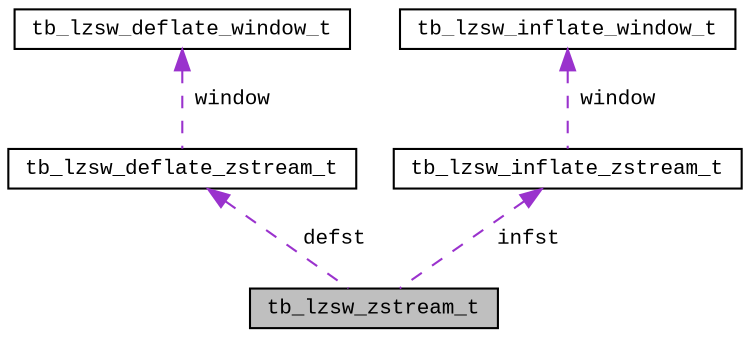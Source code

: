 digraph "tb_lzsw_zstream_t"
{
  edge [fontname="CourierNew",fontsize="10",labelfontname="CourierNew",labelfontsize="10"];
  node [fontname="CourierNew",fontsize="10",shape=record];
  Node1 [label="tb_lzsw_zstream_t",height=0.2,width=0.4,color="black", fillcolor="grey75", style="filled" fontcolor="black"];
  Node2 -> Node1 [dir="back",color="darkorchid3",fontsize="10",style="dashed",label=" defst" ,fontname="CourierNew"];
  Node2 [label="tb_lzsw_deflate_zstream_t",height=0.2,width=0.4,color="black", fillcolor="white", style="filled",URL="$d2/dda/structtb__lzsw__deflate__zstream__t.html"];
  Node3 -> Node2 [dir="back",color="darkorchid3",fontsize="10",style="dashed",label=" window" ,fontname="CourierNew"];
  Node3 [label="tb_lzsw_deflate_window_t",height=0.2,width=0.4,color="black", fillcolor="white", style="filled",URL="$d2/dfb/structtb__lzsw__deflate__window__t.html"];
  Node4 -> Node1 [dir="back",color="darkorchid3",fontsize="10",style="dashed",label=" infst" ,fontname="CourierNew"];
  Node4 [label="tb_lzsw_inflate_zstream_t",height=0.2,width=0.4,color="black", fillcolor="white", style="filled",URL="$d6/ddc/structtb__lzsw__inflate__zstream__t.html"];
  Node5 -> Node4 [dir="back",color="darkorchid3",fontsize="10",style="dashed",label=" window" ,fontname="CourierNew"];
  Node5 [label="tb_lzsw_inflate_window_t",height=0.2,width=0.4,color="black", fillcolor="white", style="filled",URL="$de/d70/structtb__lzsw__inflate__window__t.html"];
}
